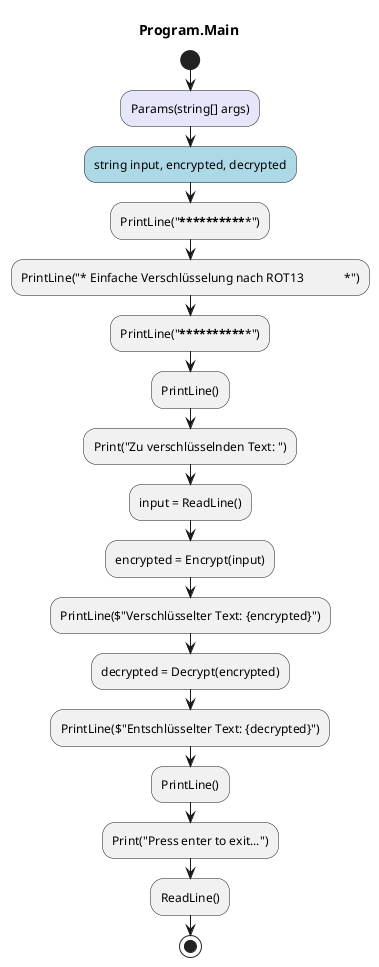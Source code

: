 @startuml Program.Main
title Program.Main
start
#Lavender:Params(string[] args);
#LightBlue:string input, encrypted, decrypted;
:PrintLine("***************************************************");
:PrintLine("* Einfache Verschlüsselung nach ROT13             *");
:PrintLine("***************************************************");
:PrintLine();
:Print("Zu verschlüsselnden Text: ");
:input = ReadLine();
:encrypted = Encrypt(input);
:PrintLine($"Verschlüsselter Text: {encrypted}");
:decrypted = Decrypt(encrypted);
:PrintLine($"Entschlüsselter Text: {decrypted}");
:PrintLine();
:Print("Press enter to exit...");
:ReadLine();
stop
@enduml

